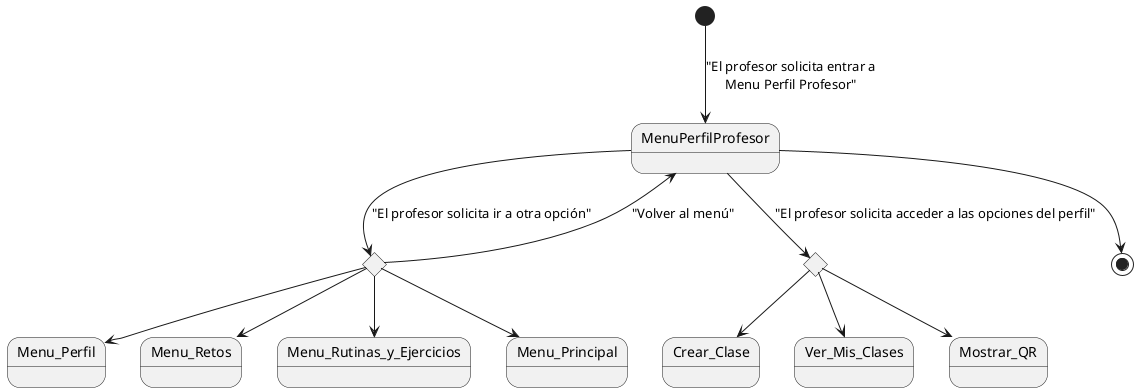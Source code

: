 @startuml
state MenuPerfilProfesor
state rombo1 <<choice>>
state rombo2 <<choice>>
state Crear_Clase
state Ver_Mis_Clases
state Mostrar_QR
state Menu_Perfil
state Menu_Retos
state Menu_Rutinas_y_Ejercicios
state Menu_Principal

[*] --> MenuPerfilProfesor : "El profesor solicita entrar a\nMenu Perfil Profesor"

MenuPerfilProfesor --> rombo2 : "El profesor solicita acceder a las opciones del perfil"
rombo2 --> Crear_Clase
rombo2 --> Ver_Mis_Clases
rombo2 --> Mostrar_QR 


MenuPerfilProfesor --> rombo1 : "El profesor solicita ir a otra opción"
rombo1 --> Menu_Perfil
rombo1 --> Menu_Retos
rombo1 --> Menu_Rutinas_y_Ejercicios
rombo1 --> Menu_Principal
rombo1 --> MenuPerfilProfesor : "Volver al menú"

MenuPerfilProfesor --> [*]
@enduml